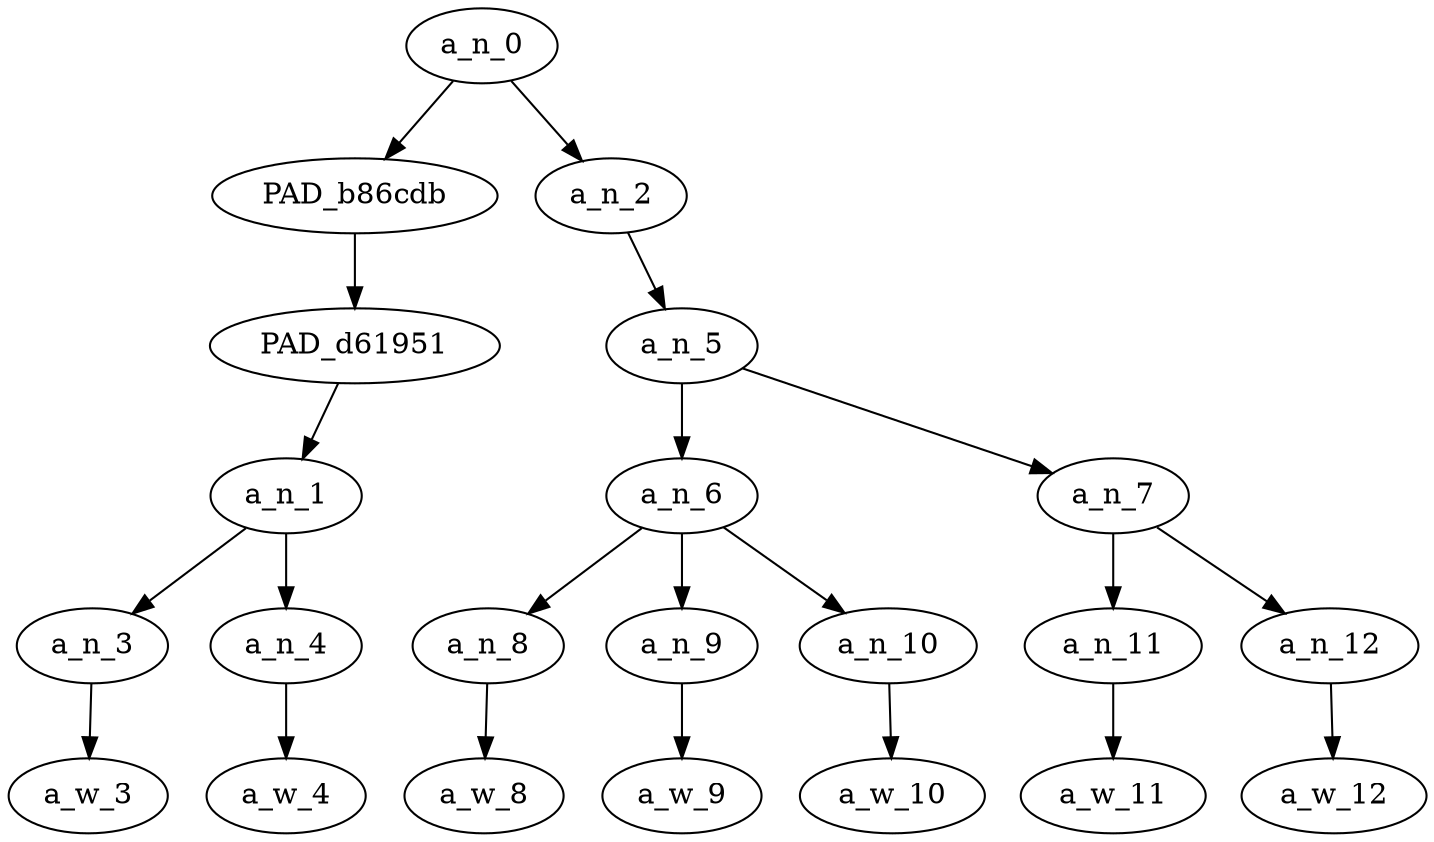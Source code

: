 strict digraph "" {
	a_n_0	[div_dir=1,
		index=0,
		level=5,
		pos="2.375,5!",
		text_span="[0, 1, 2, 3, 4, 5, 6]",
		value=0.99999998];
	PAD_b86cdb	[div_dir=1,
		index=0,
		level=4,
		pos="0.5,4!",
		text_span="[0, 1]",
		value=0.16363265];
	a_n_0 -> PAD_b86cdb;
	a_n_2	[div_dir=1,
		index=1,
		level=4,
		pos="4.25,4!",
		text_span="[2, 3, 4, 5, 6]",
		value=0.83312618];
	a_n_0 -> a_n_2;
	PAD_d61951	[div_dir=1,
		index=0,
		level=3,
		pos="0.5,3!",
		text_span="[0, 1]",
		value=0.16363265];
	PAD_b86cdb -> PAD_d61951;
	a_n_1	[div_dir=1,
		index=0,
		level=2,
		pos="0.5,2!",
		text_span="[0, 1]",
		value=0.16363265];
	PAD_d61951 -> a_n_1;
	a_n_3	[div_dir=1,
		index=0,
		level=1,
		pos="0.0,1!",
		text_span="[0]",
		value=0.06476060];
	a_n_1 -> a_n_3;
	a_n_4	[div_dir=1,
		index=1,
		level=1,
		pos="1.0,1!",
		text_span="[1]",
		value=0.09840184];
	a_n_1 -> a_n_4;
	a_w_3	[div_dir=0,
		index=0,
		level=0,
		pos="0,0!",
		text_span="[0]",
		value=another];
	a_n_3 -> a_w_3;
	a_w_4	[div_dir=0,
		index=1,
		level=0,
		pos="1,0!",
		text_span="[1]",
		value=day];
	a_n_4 -> a_w_4;
	a_n_5	[div_dir=1,
		index=1,
		level=3,
		pos="4.25,3!",
		text_span="[2, 3, 4, 5, 6]",
		value=0.82965135];
	a_n_2 -> a_n_5;
	a_n_6	[div_dir=1,
		index=1,
		level=2,
		pos="3.0,2!",
		text_span="[2, 3, 4]",
		value=0.59847271];
	a_n_5 -> a_n_6;
	a_n_7	[div_dir=1,
		index=2,
		level=2,
		pos="5.5,2!",
		text_span="[5, 6]",
		value=0.22770381];
	a_n_5 -> a_n_7;
	a_n_8	[div_dir=1,
		index=2,
		level=1,
		pos="2.0,1!",
		text_span="[2]",
		value=0.09548943];
	a_n_6 -> a_n_8;
	a_n_9	[div_dir=1,
		index=3,
		level=1,
		pos="3.0,1!",
		text_span="[3]",
		value=0.17671609];
	a_n_6 -> a_n_9;
	a_n_10	[div_dir=1,
		index=4,
		level=1,
		pos="4.0,1!",
		text_span="[4]",
		value=0.32297474];
	a_n_6 -> a_n_10;
	a_w_8	[div_dir=0,
		index=2,
		level=0,
		pos="2,0!",
		text_span="[2]",
		value=another1];
	a_n_8 -> a_w_8;
	a_w_9	[div_dir=0,
		index=3,
		level=0,
		pos="3,0!",
		text_span="[3]",
		value=sand];
	a_n_9 -> a_w_9;
	a_w_10	[div_dir=0,
		index=4,
		level=0,
		pos="4,0!",
		text_span="[4]",
		value=nigger];
	a_n_10 -> a_w_10;
	a_n_11	[div_dir=1,
		index=5,
		level=1,
		pos="5.0,1!",
		text_span="[5]",
		value=0.11913345];
	a_n_7 -> a_n_11;
	a_n_12	[div_dir=1,
		index=6,
		level=1,
		pos="6.0,1!",
		text_span="[6]",
		value=0.10724266];
	a_n_7 -> a_n_12;
	a_w_11	[div_dir=0,
		index=5,
		level=0,
		pos="5,0!",
		text_span="[5]",
		value=kills];
	a_n_11 -> a_w_11;
	a_w_12	[div_dir=0,
		index=6,
		level=0,
		pos="6,0!",
		text_span="[6]",
		value=whites];
	a_n_12 -> a_w_12;
}
